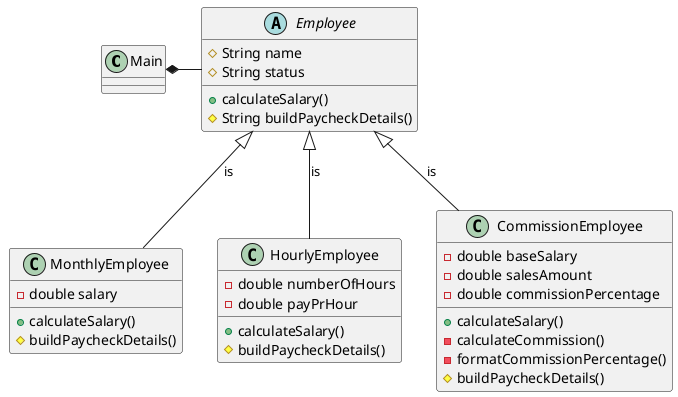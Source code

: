 @startuml

class Main

abstract Employee{
# String name
# String status

+ calculateSalary()
# String buildPaycheckDetails()
}

class MonthlyEmployee{
- double salary

+ calculateSalary()
# buildPaycheckDetails()
}

class HourlyEmployee{
- double numberOfHours
- double payPrHour

+ calculateSalary()
# buildPaycheckDetails()
}

class CommissionEmployee{
- double baseSalary
- double salesAmount
- double commissionPercentage

+ calculateSalary()
- calculateCommission()
- formatCommissionPercentage()
# buildPaycheckDetails()
}

Main *- Employee

Employee <|-- MonthlyEmployee : is
Employee <|-- HourlyEmployee : is
Employee <|-- CommissionEmployee : is

@enduml